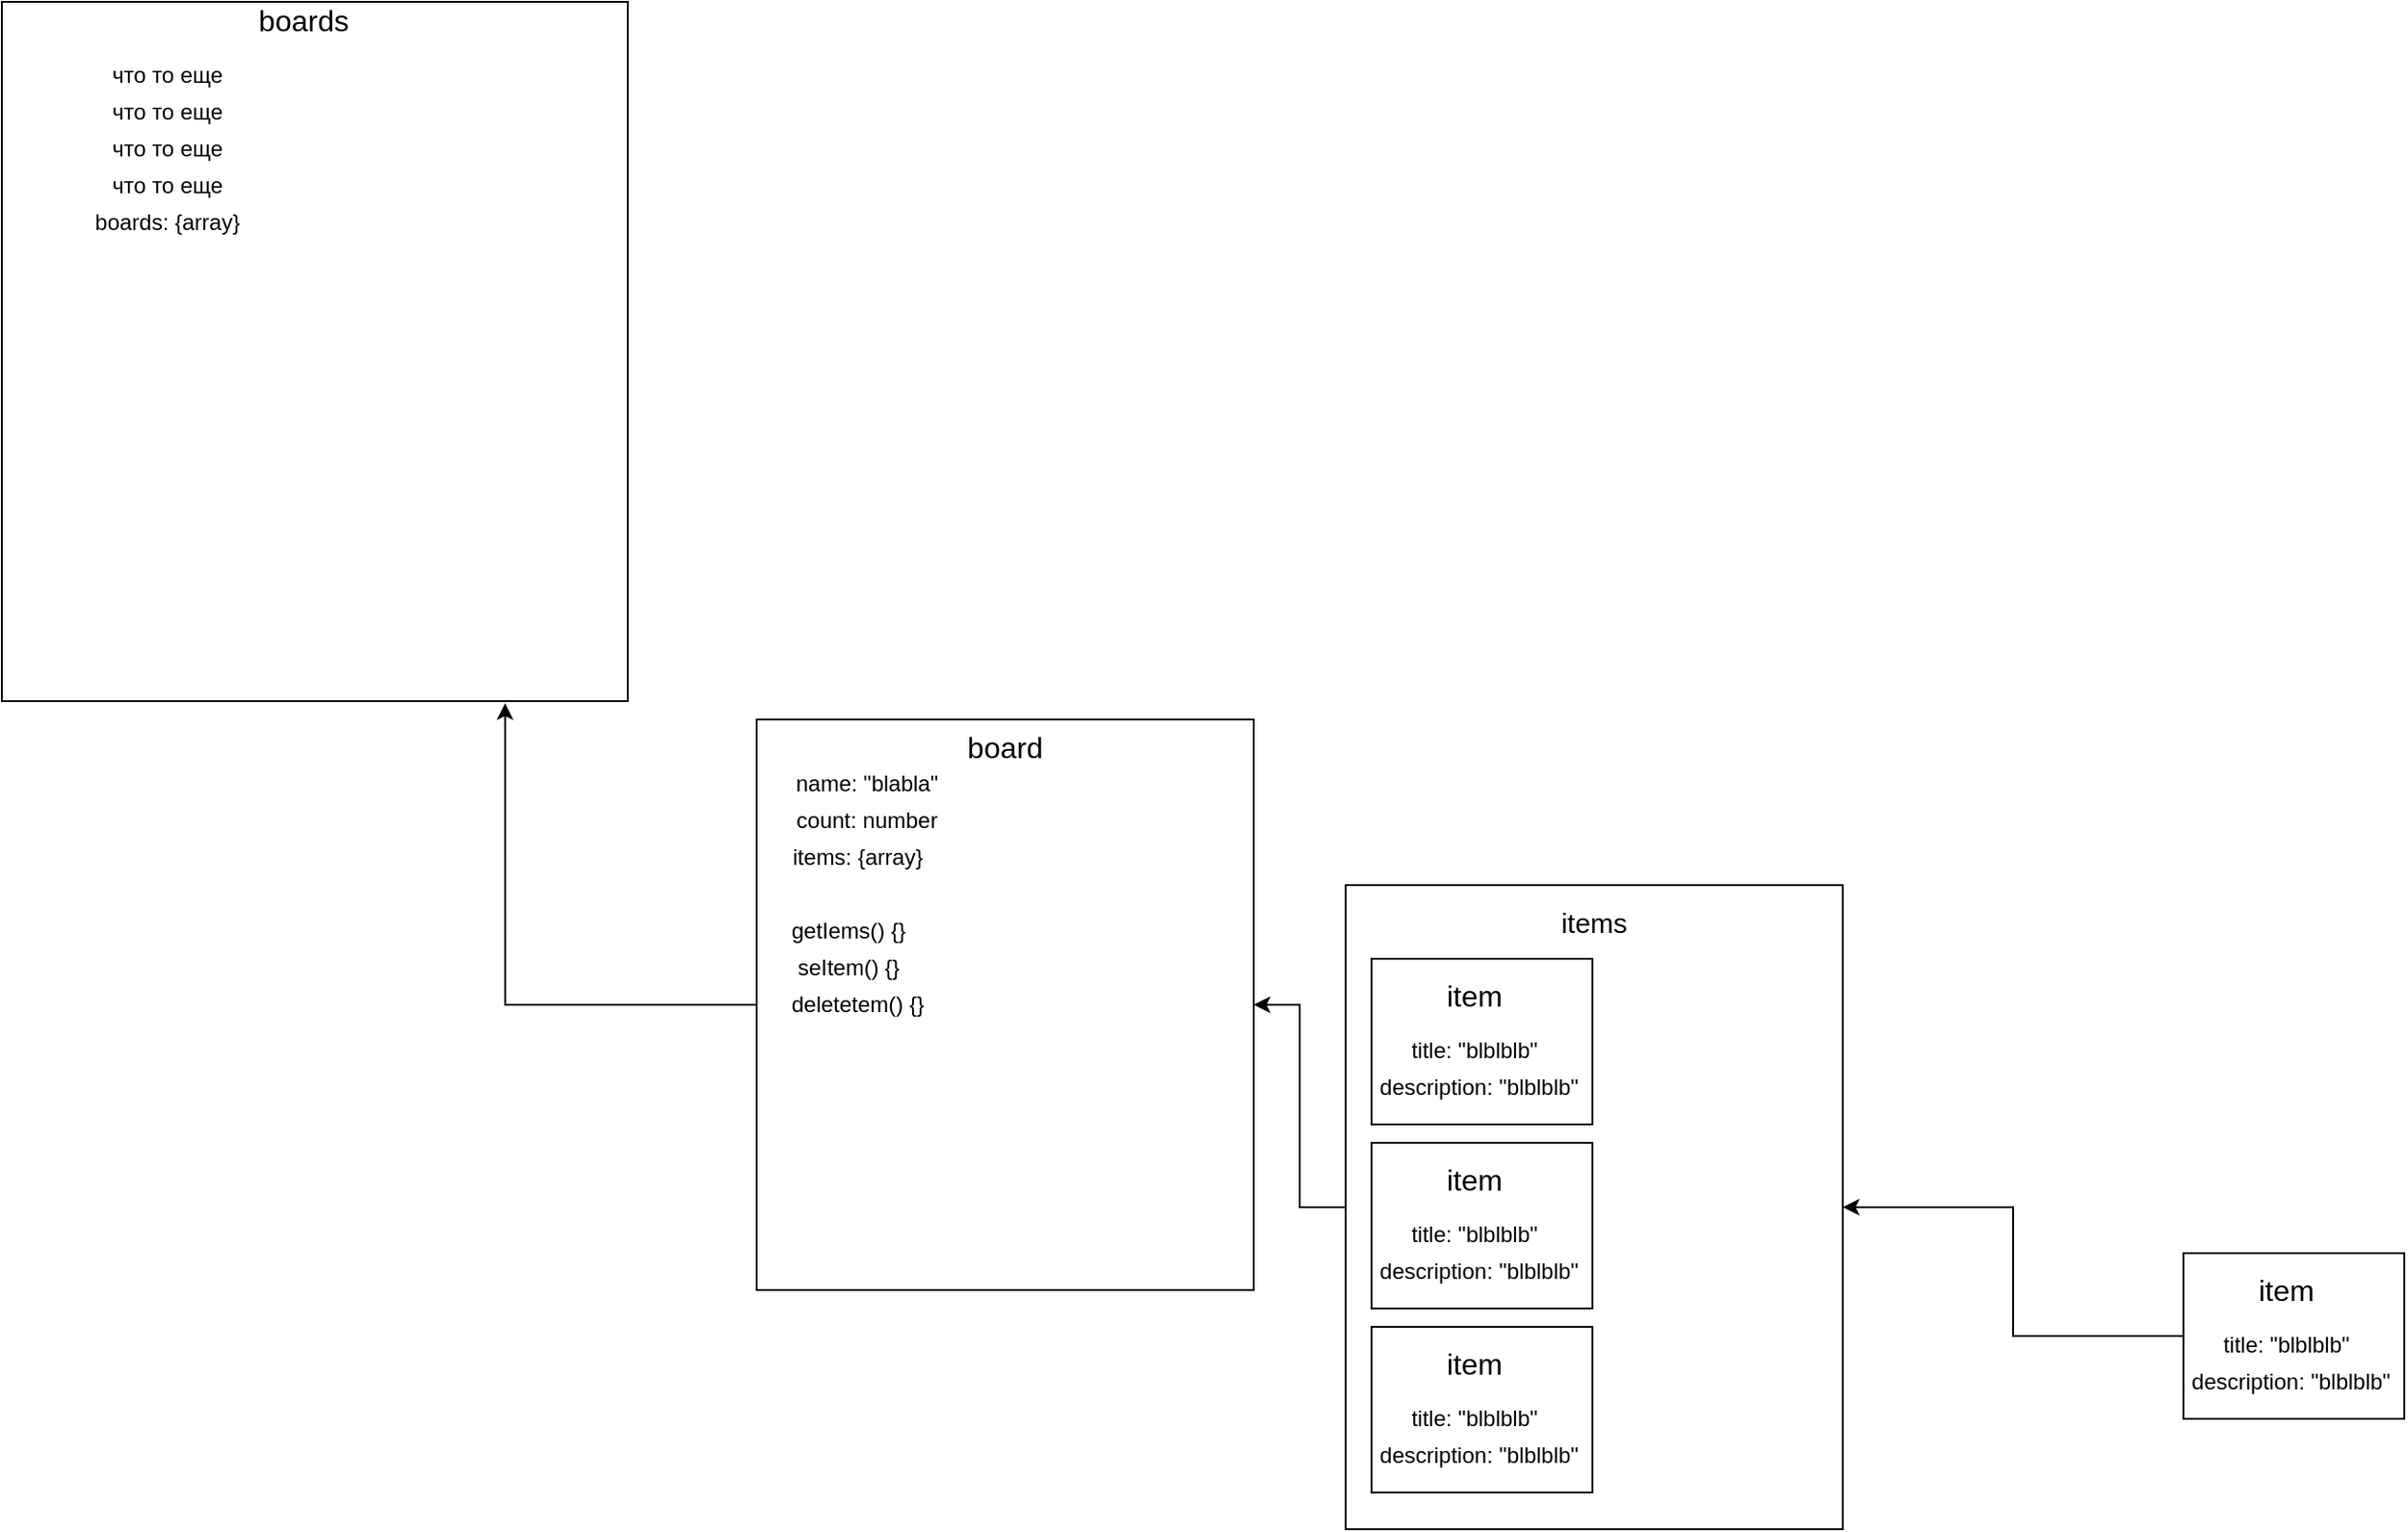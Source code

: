 <mxfile version="14.6.1" type="github"><diagram id="LqBv05PS9xNhmumBfozX" name="Page-1"><mxGraphModel dx="3076" dy="794" grid="1" gridSize="10" guides="1" tooltips="1" connect="1" arrows="1" fold="1" page="1" pageScale="1" pageWidth="827" pageHeight="1169" math="0" shadow="0"><root><mxCell id="0"/><mxCell id="1" parent="0"/><mxCell id="N9q3dxtw81ZoWniaqs3L-5" value="" style="group" parent="1" vertex="1" connectable="0"><mxGeometry x="351" y="820" width="125" height="90" as="geometry"/></mxCell><mxCell id="N9q3dxtw81ZoWniaqs3L-1" value="" style="rounded=0;whiteSpace=wrap;html=1;" parent="N9q3dxtw81ZoWniaqs3L-5" vertex="1"><mxGeometry x="4" width="120" height="90" as="geometry"/></mxCell><mxCell id="N9q3dxtw81ZoWniaqs3L-2" value="&lt;font style=&quot;font-size: 16px&quot;&gt;item&lt;/font&gt;" style="text;html=1;strokeColor=none;fillColor=none;align=center;verticalAlign=middle;whiteSpace=wrap;rounded=0;" parent="N9q3dxtw81ZoWniaqs3L-5" vertex="1"><mxGeometry x="40" y="10" width="40" height="20" as="geometry"/></mxCell><mxCell id="N9q3dxtw81ZoWniaqs3L-3" value="title: &quot;blblblb&quot;" style="text;html=1;strokeColor=none;fillColor=none;align=center;verticalAlign=middle;whiteSpace=wrap;rounded=0;" parent="N9q3dxtw81ZoWniaqs3L-5" vertex="1"><mxGeometry x="15" y="40" width="90" height="20" as="geometry"/></mxCell><mxCell id="N9q3dxtw81ZoWniaqs3L-4" value="description: &quot;blblblb&quot;" style="text;html=1;strokeColor=none;fillColor=none;align=center;verticalAlign=middle;whiteSpace=wrap;rounded=0;" parent="N9q3dxtw81ZoWniaqs3L-5" vertex="1"><mxGeometry y="60" width="125" height="20" as="geometry"/></mxCell><mxCell id="N9q3dxtw81ZoWniaqs3L-24" value="" style="group" parent="1" vertex="1" connectable="0"><mxGeometry x="-100" y="620" width="270" height="350" as="geometry"/></mxCell><mxCell id="N9q3dxtw81ZoWniaqs3L-6" value="" style="rounded=0;whiteSpace=wrap;html=1;" parent="N9q3dxtw81ZoWniaqs3L-24" vertex="1"><mxGeometry width="270" height="350" as="geometry"/></mxCell><mxCell id="N9q3dxtw81ZoWniaqs3L-7" value="&lt;font style=&quot;font-size: 15px&quot;&gt;items&lt;/font&gt;" style="text;html=1;strokeColor=none;fillColor=none;align=center;verticalAlign=middle;whiteSpace=wrap;rounded=0;" parent="N9q3dxtw81ZoWniaqs3L-24" vertex="1"><mxGeometry x="115" y="10" width="40" height="20" as="geometry"/></mxCell><mxCell id="N9q3dxtw81ZoWniaqs3L-9" value="" style="group" parent="N9q3dxtw81ZoWniaqs3L-24" vertex="1" connectable="0"><mxGeometry x="10" y="240" width="125" height="90" as="geometry"/></mxCell><mxCell id="N9q3dxtw81ZoWniaqs3L-10" value="" style="rounded=0;whiteSpace=wrap;html=1;" parent="N9q3dxtw81ZoWniaqs3L-9" vertex="1"><mxGeometry x="4" width="120" height="90" as="geometry"/></mxCell><mxCell id="N9q3dxtw81ZoWniaqs3L-11" value="&lt;font style=&quot;font-size: 16px&quot;&gt;item&lt;/font&gt;" style="text;html=1;strokeColor=none;fillColor=none;align=center;verticalAlign=middle;whiteSpace=wrap;rounded=0;" parent="N9q3dxtw81ZoWniaqs3L-9" vertex="1"><mxGeometry x="40" y="10" width="40" height="20" as="geometry"/></mxCell><mxCell id="N9q3dxtw81ZoWniaqs3L-12" value="title: &quot;blblblb&quot;" style="text;html=1;strokeColor=none;fillColor=none;align=center;verticalAlign=middle;whiteSpace=wrap;rounded=0;" parent="N9q3dxtw81ZoWniaqs3L-9" vertex="1"><mxGeometry x="15" y="40" width="90" height="20" as="geometry"/></mxCell><mxCell id="N9q3dxtw81ZoWniaqs3L-13" value="description: &quot;blblblb&quot;" style="text;html=1;strokeColor=none;fillColor=none;align=center;verticalAlign=middle;whiteSpace=wrap;rounded=0;" parent="N9q3dxtw81ZoWniaqs3L-9" vertex="1"><mxGeometry y="60" width="125" height="20" as="geometry"/></mxCell><mxCell id="N9q3dxtw81ZoWniaqs3L-14" value="" style="group" parent="N9q3dxtw81ZoWniaqs3L-24" vertex="1" connectable="0"><mxGeometry x="10" y="140" width="125" height="90" as="geometry"/></mxCell><mxCell id="N9q3dxtw81ZoWniaqs3L-15" value="" style="rounded=0;whiteSpace=wrap;html=1;" parent="N9q3dxtw81ZoWniaqs3L-14" vertex="1"><mxGeometry x="4" width="120" height="90" as="geometry"/></mxCell><mxCell id="N9q3dxtw81ZoWniaqs3L-16" value="&lt;font style=&quot;font-size: 16px&quot;&gt;item&lt;/font&gt;" style="text;html=1;strokeColor=none;fillColor=none;align=center;verticalAlign=middle;whiteSpace=wrap;rounded=0;" parent="N9q3dxtw81ZoWniaqs3L-14" vertex="1"><mxGeometry x="40" y="10" width="40" height="20" as="geometry"/></mxCell><mxCell id="N9q3dxtw81ZoWniaqs3L-17" value="title: &quot;blblblb&quot;" style="text;html=1;strokeColor=none;fillColor=none;align=center;verticalAlign=middle;whiteSpace=wrap;rounded=0;" parent="N9q3dxtw81ZoWniaqs3L-14" vertex="1"><mxGeometry x="15" y="40" width="90" height="20" as="geometry"/></mxCell><mxCell id="N9q3dxtw81ZoWniaqs3L-18" value="description: &quot;blblblb&quot;" style="text;html=1;strokeColor=none;fillColor=none;align=center;verticalAlign=middle;whiteSpace=wrap;rounded=0;" parent="N9q3dxtw81ZoWniaqs3L-14" vertex="1"><mxGeometry y="60" width="125" height="20" as="geometry"/></mxCell><mxCell id="N9q3dxtw81ZoWniaqs3L-19" value="" style="group" parent="N9q3dxtw81ZoWniaqs3L-24" vertex="1" connectable="0"><mxGeometry x="10" y="40" width="125" height="90" as="geometry"/></mxCell><mxCell id="N9q3dxtw81ZoWniaqs3L-20" value="" style="rounded=0;whiteSpace=wrap;html=1;" parent="N9q3dxtw81ZoWniaqs3L-19" vertex="1"><mxGeometry x="4" width="120" height="90" as="geometry"/></mxCell><mxCell id="N9q3dxtw81ZoWniaqs3L-21" value="&lt;font style=&quot;font-size: 16px&quot;&gt;item&lt;/font&gt;" style="text;html=1;strokeColor=none;fillColor=none;align=center;verticalAlign=middle;whiteSpace=wrap;rounded=0;" parent="N9q3dxtw81ZoWniaqs3L-19" vertex="1"><mxGeometry x="40" y="10" width="40" height="20" as="geometry"/></mxCell><mxCell id="N9q3dxtw81ZoWniaqs3L-22" value="title: &quot;blblblb&quot;" style="text;html=1;strokeColor=none;fillColor=none;align=center;verticalAlign=middle;whiteSpace=wrap;rounded=0;" parent="N9q3dxtw81ZoWniaqs3L-19" vertex="1"><mxGeometry x="15" y="40" width="90" height="20" as="geometry"/></mxCell><mxCell id="N9q3dxtw81ZoWniaqs3L-23" value="description: &quot;blblblb&quot;" style="text;html=1;strokeColor=none;fillColor=none;align=center;verticalAlign=middle;whiteSpace=wrap;rounded=0;" parent="N9q3dxtw81ZoWniaqs3L-19" vertex="1"><mxGeometry y="60" width="125" height="20" as="geometry"/></mxCell><mxCell id="N9q3dxtw81ZoWniaqs3L-32" style="edgeStyle=orthogonalEdgeStyle;rounded=0;orthogonalLoop=1;jettySize=auto;html=1;" parent="1" source="N9q3dxtw81ZoWniaqs3L-1" target="N9q3dxtw81ZoWniaqs3L-6" edge="1"><mxGeometry relative="1" as="geometry"/></mxCell><mxCell id="N9q3dxtw81ZoWniaqs3L-33" style="edgeStyle=orthogonalEdgeStyle;rounded=0;orthogonalLoop=1;jettySize=auto;html=1;" parent="1" source="N9q3dxtw81ZoWniaqs3L-6" target="N9q3dxtw81ZoWniaqs3L-25" edge="1"><mxGeometry relative="1" as="geometry"/></mxCell><mxCell id="N9q3dxtw81ZoWniaqs3L-37" value="" style="group" parent="1" vertex="1" connectable="0"><mxGeometry x="-420" y="530" width="270" height="310" as="geometry"/></mxCell><mxCell id="N9q3dxtw81ZoWniaqs3L-25" value="" style="rounded=0;whiteSpace=wrap;html=1;" parent="N9q3dxtw81ZoWniaqs3L-37" vertex="1"><mxGeometry width="270" height="310" as="geometry"/></mxCell><mxCell id="N9q3dxtw81ZoWniaqs3L-26" value="&lt;font style=&quot;font-size: 16px&quot;&gt;board&lt;/font&gt;" style="text;html=1;strokeColor=none;fillColor=none;align=center;verticalAlign=middle;whiteSpace=wrap;rounded=0;" parent="N9q3dxtw81ZoWniaqs3L-37" vertex="1"><mxGeometry x="115" y="5" width="40" height="20" as="geometry"/></mxCell><mxCell id="N9q3dxtw81ZoWniaqs3L-28" value="name: &quot;blabla&quot;" style="text;html=1;strokeColor=none;fillColor=none;align=center;verticalAlign=middle;whiteSpace=wrap;rounded=0;" parent="N9q3dxtw81ZoWniaqs3L-37" vertex="1"><mxGeometry x="15" y="25" width="90" height="20" as="geometry"/></mxCell><mxCell id="N9q3dxtw81ZoWniaqs3L-29" value="count: number" style="text;html=1;strokeColor=none;fillColor=none;align=center;verticalAlign=middle;whiteSpace=wrap;rounded=0;" parent="N9q3dxtw81ZoWniaqs3L-37" vertex="1"><mxGeometry x="20" y="45" width="80" height="20" as="geometry"/></mxCell><mxCell id="N9q3dxtw81ZoWniaqs3L-30" value="items: {array}" style="text;html=1;strokeColor=none;fillColor=none;align=center;verticalAlign=middle;whiteSpace=wrap;rounded=0;" parent="N9q3dxtw81ZoWniaqs3L-37" vertex="1"><mxGeometry x="10" y="65" width="90" height="20" as="geometry"/></mxCell><mxCell id="N9q3dxtw81ZoWniaqs3L-34" value="getIems() {}" style="text;html=1;strokeColor=none;fillColor=none;align=center;verticalAlign=middle;whiteSpace=wrap;rounded=0;" parent="N9q3dxtw81ZoWniaqs3L-37" vertex="1"><mxGeometry x="5" y="105" width="90" height="20" as="geometry"/></mxCell><mxCell id="N9q3dxtw81ZoWniaqs3L-35" value="seItem() {}" style="text;html=1;strokeColor=none;fillColor=none;align=center;verticalAlign=middle;whiteSpace=wrap;rounded=0;" parent="N9q3dxtw81ZoWniaqs3L-37" vertex="1"><mxGeometry x="5" y="125" width="90" height="20" as="geometry"/></mxCell><mxCell id="N9q3dxtw81ZoWniaqs3L-36" value="deletetem() {}" style="text;html=1;strokeColor=none;fillColor=none;align=center;verticalAlign=middle;whiteSpace=wrap;rounded=0;" parent="N9q3dxtw81ZoWniaqs3L-37" vertex="1"><mxGeometry x="10" y="145" width="90" height="20" as="geometry"/></mxCell><mxCell id="N9q3dxtw81ZoWniaqs3L-53" value="" style="group" parent="1" vertex="1" connectable="0"><mxGeometry x="-830" y="140" width="340" height="380" as="geometry"/></mxCell><mxCell id="N9q3dxtw81ZoWniaqs3L-40" value="" style="rounded=0;whiteSpace=wrap;html=1;" parent="N9q3dxtw81ZoWniaqs3L-53" vertex="1"><mxGeometry width="340" height="380" as="geometry"/></mxCell><mxCell id="N9q3dxtw81ZoWniaqs3L-41" value="&lt;font style=&quot;font-size: 16px&quot;&gt;boards&lt;/font&gt;" style="text;html=1;strokeColor=none;fillColor=none;align=center;verticalAlign=middle;whiteSpace=wrap;rounded=0;" parent="N9q3dxtw81ZoWniaqs3L-53" vertex="1"><mxGeometry x="144" width="40" height="20" as="geometry"/></mxCell><mxCell id="N9q3dxtw81ZoWniaqs3L-43" value="что то еще" style="text;html=1;strokeColor=none;fillColor=none;align=center;verticalAlign=middle;whiteSpace=wrap;rounded=0;" parent="N9q3dxtw81ZoWniaqs3L-53" vertex="1"><mxGeometry x="10" y="30" width="160" height="20" as="geometry"/></mxCell><mxCell id="N9q3dxtw81ZoWniaqs3L-49" value="что то еще" style="text;html=1;strokeColor=none;fillColor=none;align=center;verticalAlign=middle;whiteSpace=wrap;rounded=0;" parent="N9q3dxtw81ZoWniaqs3L-53" vertex="1"><mxGeometry x="10" y="50" width="160" height="20" as="geometry"/></mxCell><mxCell id="N9q3dxtw81ZoWniaqs3L-50" value="что то еще" style="text;html=1;strokeColor=none;fillColor=none;align=center;verticalAlign=middle;whiteSpace=wrap;rounded=0;" parent="N9q3dxtw81ZoWniaqs3L-53" vertex="1"><mxGeometry x="10" y="70" width="160" height="20" as="geometry"/></mxCell><mxCell id="N9q3dxtw81ZoWniaqs3L-51" value="что то еще" style="text;html=1;strokeColor=none;fillColor=none;align=center;verticalAlign=middle;whiteSpace=wrap;rounded=0;" parent="N9q3dxtw81ZoWniaqs3L-53" vertex="1"><mxGeometry x="10" y="90" width="160" height="20" as="geometry"/></mxCell><mxCell id="N9q3dxtw81ZoWniaqs3L-52" value="boards: {array}" style="text;html=1;strokeColor=none;fillColor=none;align=center;verticalAlign=middle;whiteSpace=wrap;rounded=0;" parent="N9q3dxtw81ZoWniaqs3L-53" vertex="1"><mxGeometry x="10" y="110" width="160" height="20" as="geometry"/></mxCell><mxCell id="N9q3dxtw81ZoWniaqs3L-54" style="edgeStyle=orthogonalEdgeStyle;rounded=0;orthogonalLoop=1;jettySize=auto;html=1;entryX=0.804;entryY=1.003;entryDx=0;entryDy=0;entryPerimeter=0;" parent="1" source="N9q3dxtw81ZoWniaqs3L-25" target="N9q3dxtw81ZoWniaqs3L-40" edge="1"><mxGeometry relative="1" as="geometry"/></mxCell></root></mxGraphModel></diagram></mxfile>